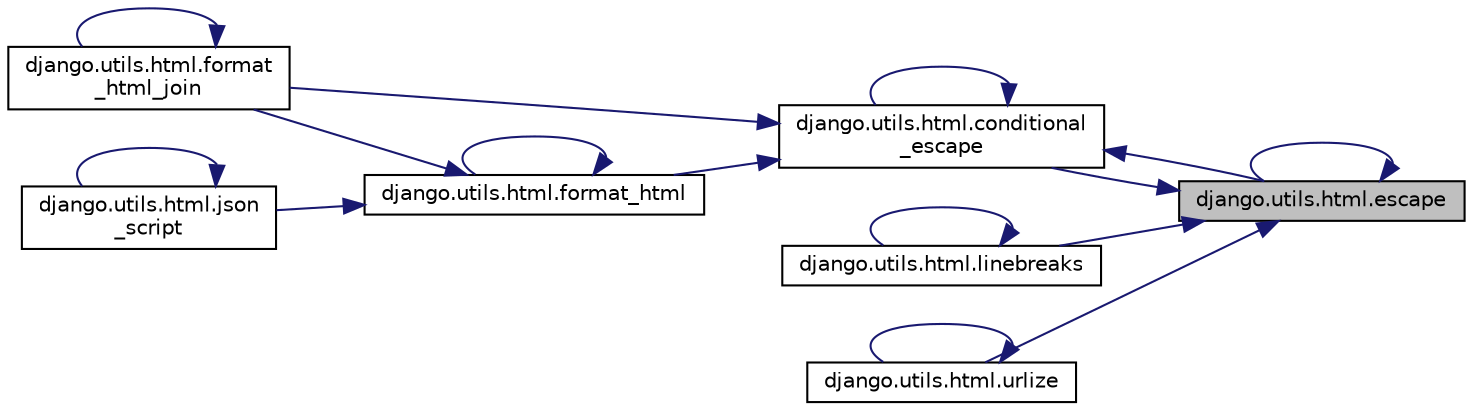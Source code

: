 digraph "django.utils.html.escape"
{
 // LATEX_PDF_SIZE
  edge [fontname="Helvetica",fontsize="10",labelfontname="Helvetica",labelfontsize="10"];
  node [fontname="Helvetica",fontsize="10",shape=record];
  rankdir="RL";
  Node1 [label="django.utils.html.escape",height=0.2,width=0.4,color="black", fillcolor="grey75", style="filled", fontcolor="black",tooltip=" "];
  Node1 -> Node2 [dir="back",color="midnightblue",fontsize="10",style="solid",fontname="Helvetica"];
  Node2 [label="django.utils.html.conditional\l_escape",height=0.2,width=0.4,color="black", fillcolor="white", style="filled",URL="$da/d99/namespacedjango_1_1utils_1_1html.html#abb2c4f9b043ac12fe6f5f361b45136fb",tooltip=" "];
  Node2 -> Node2 [dir="back",color="midnightblue",fontsize="10",style="solid",fontname="Helvetica"];
  Node2 -> Node1 [dir="back",color="midnightblue",fontsize="10",style="solid",fontname="Helvetica"];
  Node2 -> Node3 [dir="back",color="midnightblue",fontsize="10",style="solid",fontname="Helvetica"];
  Node3 [label="django.utils.html.format_html",height=0.2,width=0.4,color="black", fillcolor="white", style="filled",URL="$da/d99/namespacedjango_1_1utils_1_1html.html#a0b0d816d493729a48e6770c560c63fdf",tooltip=" "];
  Node3 -> Node3 [dir="back",color="midnightblue",fontsize="10",style="solid",fontname="Helvetica"];
  Node3 -> Node4 [dir="back",color="midnightblue",fontsize="10",style="solid",fontname="Helvetica"];
  Node4 [label="django.utils.html.format\l_html_join",height=0.2,width=0.4,color="black", fillcolor="white", style="filled",URL="$da/d99/namespacedjango_1_1utils_1_1html.html#ae30c5f9a8b55bf05392a6399494c7724",tooltip=" "];
  Node4 -> Node4 [dir="back",color="midnightblue",fontsize="10",style="solid",fontname="Helvetica"];
  Node3 -> Node5 [dir="back",color="midnightblue",fontsize="10",style="solid",fontname="Helvetica"];
  Node5 [label="django.utils.html.json\l_script",height=0.2,width=0.4,color="black", fillcolor="white", style="filled",URL="$da/d99/namespacedjango_1_1utils_1_1html.html#a15e0a8986fa50772dbb093359714c057",tooltip=" "];
  Node5 -> Node5 [dir="back",color="midnightblue",fontsize="10",style="solid",fontname="Helvetica"];
  Node2 -> Node4 [dir="back",color="midnightblue",fontsize="10",style="solid",fontname="Helvetica"];
  Node1 -> Node1 [dir="back",color="midnightblue",fontsize="10",style="solid",fontname="Helvetica"];
  Node1 -> Node6 [dir="back",color="midnightblue",fontsize="10",style="solid",fontname="Helvetica"];
  Node6 [label="django.utils.html.linebreaks",height=0.2,width=0.4,color="black", fillcolor="white", style="filled",URL="$da/d99/namespacedjango_1_1utils_1_1html.html#a0ebaa10637ab7f1e22fb4bf64b293857",tooltip=" "];
  Node6 -> Node6 [dir="back",color="midnightblue",fontsize="10",style="solid",fontname="Helvetica"];
  Node1 -> Node7 [dir="back",color="midnightblue",fontsize="10",style="solid",fontname="Helvetica"];
  Node7 [label="django.utils.html.urlize",height=0.2,width=0.4,color="black", fillcolor="white", style="filled",URL="$da/d99/namespacedjango_1_1utils_1_1html.html#a7807816df99b038a9d18e80865329cc3",tooltip=" "];
  Node7 -> Node7 [dir="back",color="midnightblue",fontsize="10",style="solid",fontname="Helvetica"];
}
